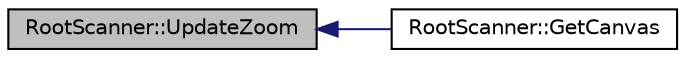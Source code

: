 digraph "RootScanner::UpdateZoom"
{
  edge [fontname="Helvetica",fontsize="10",labelfontname="Helvetica",labelfontsize="10"];
  node [fontname="Helvetica",fontsize="10",shape=record];
  rankdir="LR";
  Node1 [label="RootScanner::UpdateZoom",height=0.2,width=0.4,color="black", fillcolor="grey75", style="filled", fontcolor="black"];
  Node1 -> Node2 [dir="back",color="midnightblue",fontsize="10",style="solid",fontname="Helvetica"];
  Node2 [label="RootScanner::GetCanvas",height=0.2,width=0.4,color="black", fillcolor="white", style="filled",URL="$df/d33/class_root_scanner.html#a2d701982772ca70bcb1e1ee89f18a128"];
}

